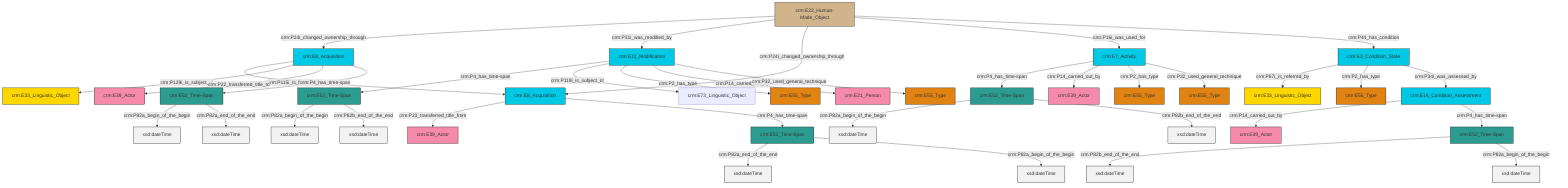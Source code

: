 graph TD
classDef Literal fill:#f2f2f2,stroke:#000000;
classDef CRM_Entity fill:#FFFFFF,stroke:#000000;
classDef Temporal_Entity fill:#00C9E6, stroke:#000000;
classDef Type fill:#E18312, stroke:#000000;
classDef Time-Span fill:#2C9C91, stroke:#000000;
classDef Appellation fill:#FFEB7F, stroke:#000000;
classDef Place fill:#008836, stroke:#000000;
classDef Persistent_Item fill:#B266B2, stroke:#000000;
classDef Conceptual_Object fill:#FFD700, stroke:#000000;
classDef Physical_Thing fill:#D2B48C, stroke:#000000;
classDef Actor fill:#f58aad, stroke:#000000;
classDef PC_Classes fill:#4ce600, stroke:#000000;
classDef Multi fill:#cccccc,stroke:#000000;

16["crm:E22_Human-Made_Object"]:::Physical_Thing -->|crm:P24i_changed_ownership_through| 17["crm:E8_Acquisition"]:::Temporal_Entity
20["crm:E52_Time-Span"]:::Time-Span -->|crm:P82a_begin_of_the_begin| 21[xsd:dateTime]:::Literal
17["crm:E8_Acquisition"]:::Temporal_Entity -->|crm:P115i_is_finished_by| 22["crm:E8_Acquisition"]:::Temporal_Entity
16["crm:E22_Human-Made_Object"]:::Physical_Thing -->|crm:P31i_was_modified_by| 25["crm:E11_Modification"]:::Temporal_Entity
29["crm:E7_Activity"]:::Temporal_Entity -->|crm:P4_has_time-span| 30["crm:E52_Time-Span"]:::Time-Span
16["crm:E22_Human-Made_Object"]:::Physical_Thing -->|crm:P24i_changed_ownership_through| 22["crm:E8_Acquisition"]:::Temporal_Entity
17["crm:E8_Acquisition"]:::Temporal_Entity -->|crm:P129i_is_subject_of| 14["crm:E33_Linguistic_Object"]:::Conceptual_Object
34["crm:E52_Time-Span"]:::Time-Span -->|crm:P82a_begin_of_the_begin| 38[xsd:dateTime]:::Literal
16["crm:E22_Human-Made_Object"]:::Physical_Thing -->|crm:P16i_was_used_for| 29["crm:E7_Activity"]:::Temporal_Entity
2["crm:E3_Condition_State"]:::Temporal_Entity -->|crm:P67i_is_referred_by| 26["crm:E33_Linguistic_Object"]:::Conceptual_Object
25["crm:E11_Modification"]:::Temporal_Entity -->|crm:P4_has_time-span| 34["crm:E52_Time-Span"]:::Time-Span
25["crm:E11_Modification"]:::Temporal_Entity -->|crm:P119i_is_subject_of| 10["crm:E73_Linguistic_Object"]:::Default
29["crm:E7_Activity"]:::Temporal_Entity -->|crm:P14_carried_out_by| 4["crm:E39_Actor"]:::Actor
18["crm:E52_Time-Span"]:::Time-Span -->|crm:P82b_end_of_the_end| 41[xsd:dateTime]:::Literal
16["crm:E22_Human-Made_Object"]:::Physical_Thing -->|crm:P44_has_condition| 2["crm:E3_Condition_State"]:::Temporal_Entity
6["crm:E52_Time-Span"]:::Time-Span -->|crm:P82a_end_of_the_end| 44[xsd:dateTime]:::Literal
30["crm:E52_Time-Span"]:::Time-Span -->|crm:P82a_begin_of_the_begin| 46[xsd:dateTime]:::Literal
29["crm:E7_Activity"]:::Temporal_Entity -->|crm:P2_has_type| 23["crm:E55_Type"]:::Type
25["crm:E11_Modification"]:::Temporal_Entity -->|crm:P2_has_type| 47["crm:E55_Type"]:::Type
2["crm:E3_Condition_State"]:::Temporal_Entity -->|crm:P2_has_type| 12["crm:E55_Type"]:::Type
6["crm:E52_Time-Span"]:::Time-Span -->|crm:P82a_begin_of_the_begin| 49[xsd:dateTime]:::Literal
34["crm:E52_Time-Span"]:::Time-Span -->|crm:P82b_end_of_the_end| 50[xsd:dateTime]:::Literal
18["crm:E52_Time-Span"]:::Time-Span -->|crm:P82a_begin_of_the_begin| 52[xsd:dateTime]:::Literal
22["crm:E8_Acquisition"]:::Temporal_Entity -->|crm:P23_transferred_title_from| 53["crm:E39_Actor"]:::Actor
20["crm:E52_Time-Span"]:::Time-Span -->|crm:P82a_end_of_the_end| 54[xsd:dateTime]:::Literal
55["crm:E14_Condition_Assessment"]:::Temporal_Entity -->|crm:P14_carried_out_by| 39["crm:E39_Actor"]:::Actor
17["crm:E8_Acquisition"]:::Temporal_Entity -->|crm:P22_transferred_title_to| 0["crm:E39_Actor"]:::Actor
30["crm:E52_Time-Span"]:::Time-Span -->|crm:P82b_end_of_the_end| 56[xsd:dateTime]:::Literal
25["crm:E11_Modification"]:::Temporal_Entity -->|crm:P14_carried_out_by| 31["crm:E21_Person"]:::Actor
25["crm:E11_Modification"]:::Temporal_Entity -->|crm:P32_used_general_technique| 8["crm:E55_Type"]:::Type
55["crm:E14_Condition_Assessment"]:::Temporal_Entity -->|crm:P4_has_time-span| 18["crm:E52_Time-Span"]:::Time-Span
29["crm:E7_Activity"]:::Temporal_Entity -->|crm:P32_used_general_technique| 36["crm:E55_Type"]:::Type
2["crm:E3_Condition_State"]:::Temporal_Entity -->|crm:P34i_was_assessed_by| 55["crm:E14_Condition_Assessment"]:::Temporal_Entity
17["crm:E8_Acquisition"]:::Temporal_Entity -->|crm:P4_has_time-span| 20["crm:E52_Time-Span"]:::Time-Span
22["crm:E8_Acquisition"]:::Temporal_Entity -->|crm:P4_has_time-span| 6["crm:E52_Time-Span"]:::Time-Span